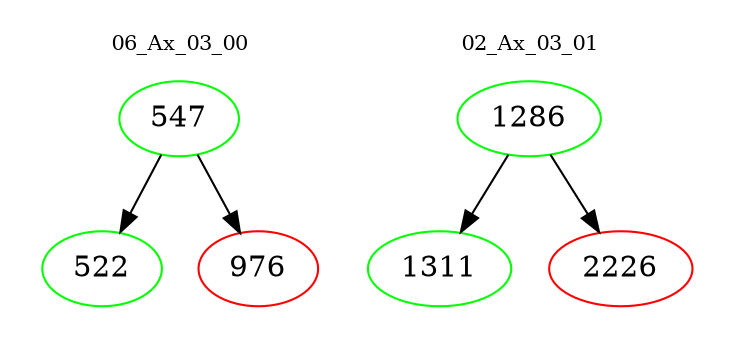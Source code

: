 digraph{
subgraph cluster_0 {
color = white
label = "06_Ax_03_00";
fontsize=10;
T0_547 [label="547", color="green"]
T0_547 -> T0_522 [color="black"]
T0_522 [label="522", color="green"]
T0_547 -> T0_976 [color="black"]
T0_976 [label="976", color="red"]
}
subgraph cluster_1 {
color = white
label = "02_Ax_03_01";
fontsize=10;
T1_1286 [label="1286", color="green"]
T1_1286 -> T1_1311 [color="black"]
T1_1311 [label="1311", color="green"]
T1_1286 -> T1_2226 [color="black"]
T1_2226 [label="2226", color="red"]
}
}
